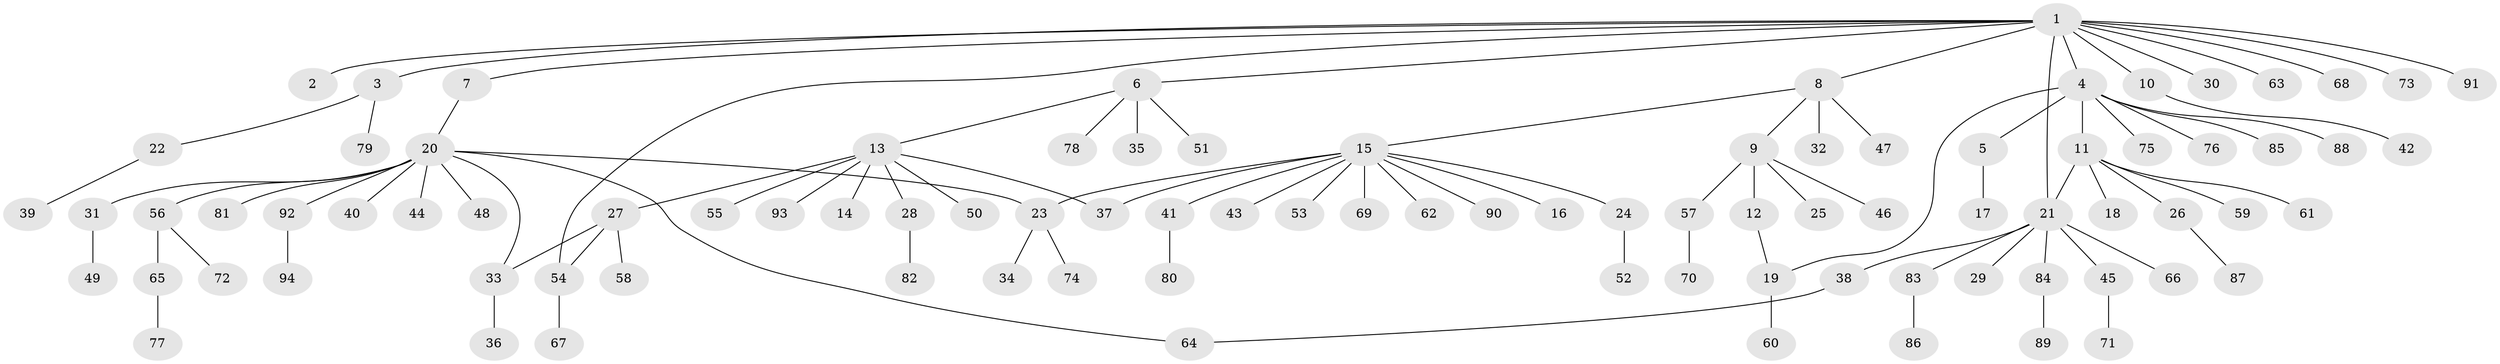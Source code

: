 // Generated by graph-tools (version 1.1) at 2025/11/02/27/25 16:11:09]
// undirected, 94 vertices, 100 edges
graph export_dot {
graph [start="1"]
  node [color=gray90,style=filled];
  1;
  2;
  3;
  4;
  5;
  6;
  7;
  8;
  9;
  10;
  11;
  12;
  13;
  14;
  15;
  16;
  17;
  18;
  19;
  20;
  21;
  22;
  23;
  24;
  25;
  26;
  27;
  28;
  29;
  30;
  31;
  32;
  33;
  34;
  35;
  36;
  37;
  38;
  39;
  40;
  41;
  42;
  43;
  44;
  45;
  46;
  47;
  48;
  49;
  50;
  51;
  52;
  53;
  54;
  55;
  56;
  57;
  58;
  59;
  60;
  61;
  62;
  63;
  64;
  65;
  66;
  67;
  68;
  69;
  70;
  71;
  72;
  73;
  74;
  75;
  76;
  77;
  78;
  79;
  80;
  81;
  82;
  83;
  84;
  85;
  86;
  87;
  88;
  89;
  90;
  91;
  92;
  93;
  94;
  1 -- 2;
  1 -- 3;
  1 -- 4;
  1 -- 6;
  1 -- 7;
  1 -- 8;
  1 -- 10;
  1 -- 21;
  1 -- 30;
  1 -- 54;
  1 -- 63;
  1 -- 68;
  1 -- 73;
  1 -- 91;
  3 -- 22;
  3 -- 79;
  4 -- 5;
  4 -- 11;
  4 -- 19;
  4 -- 75;
  4 -- 76;
  4 -- 85;
  4 -- 88;
  5 -- 17;
  6 -- 13;
  6 -- 35;
  6 -- 51;
  6 -- 78;
  7 -- 20;
  8 -- 9;
  8 -- 15;
  8 -- 32;
  8 -- 47;
  9 -- 12;
  9 -- 25;
  9 -- 46;
  9 -- 57;
  10 -- 42;
  11 -- 18;
  11 -- 21;
  11 -- 26;
  11 -- 59;
  11 -- 61;
  12 -- 19;
  13 -- 14;
  13 -- 27;
  13 -- 28;
  13 -- 37;
  13 -- 50;
  13 -- 55;
  13 -- 93;
  15 -- 16;
  15 -- 23;
  15 -- 24;
  15 -- 37;
  15 -- 41;
  15 -- 43;
  15 -- 53;
  15 -- 62;
  15 -- 69;
  15 -- 90;
  19 -- 60;
  20 -- 23;
  20 -- 31;
  20 -- 33;
  20 -- 40;
  20 -- 44;
  20 -- 48;
  20 -- 56;
  20 -- 64;
  20 -- 81;
  20 -- 92;
  21 -- 29;
  21 -- 38;
  21 -- 45;
  21 -- 66;
  21 -- 83;
  21 -- 84;
  22 -- 39;
  23 -- 34;
  23 -- 74;
  24 -- 52;
  26 -- 87;
  27 -- 33;
  27 -- 54;
  27 -- 58;
  28 -- 82;
  31 -- 49;
  33 -- 36;
  38 -- 64;
  41 -- 80;
  45 -- 71;
  54 -- 67;
  56 -- 65;
  56 -- 72;
  57 -- 70;
  65 -- 77;
  83 -- 86;
  84 -- 89;
  92 -- 94;
}
